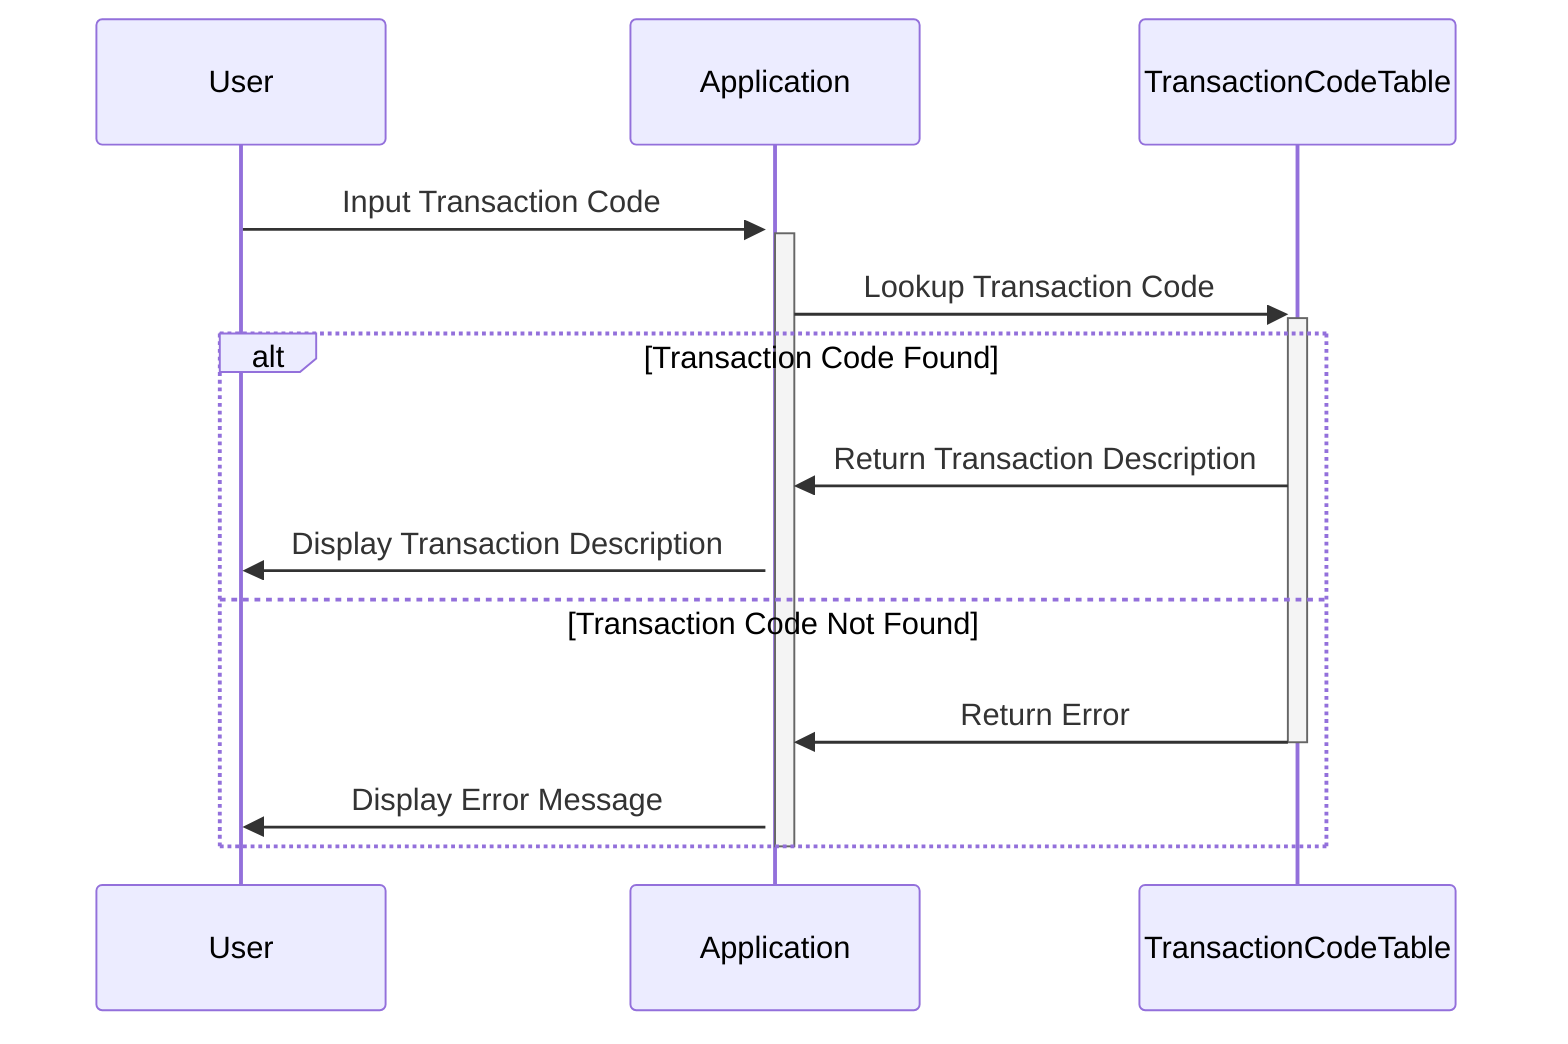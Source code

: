 sequenceDiagram
    participant User
    participant Application
    participant TransactionCodeTable

    activate Application
    User->>+Application: Input Transaction Code
    Application->>+TransactionCodeTable: Lookup Transaction Code
    alt Transaction Code Found
        TransactionCodeTable->>Application: Return Transaction Description
        Application->>User: Display Transaction Description
    else Transaction Code Not Found
        TransactionCodeTable->>-Application: Return Error
        Application->>User: Display Error Message
    end
    deactivate Application